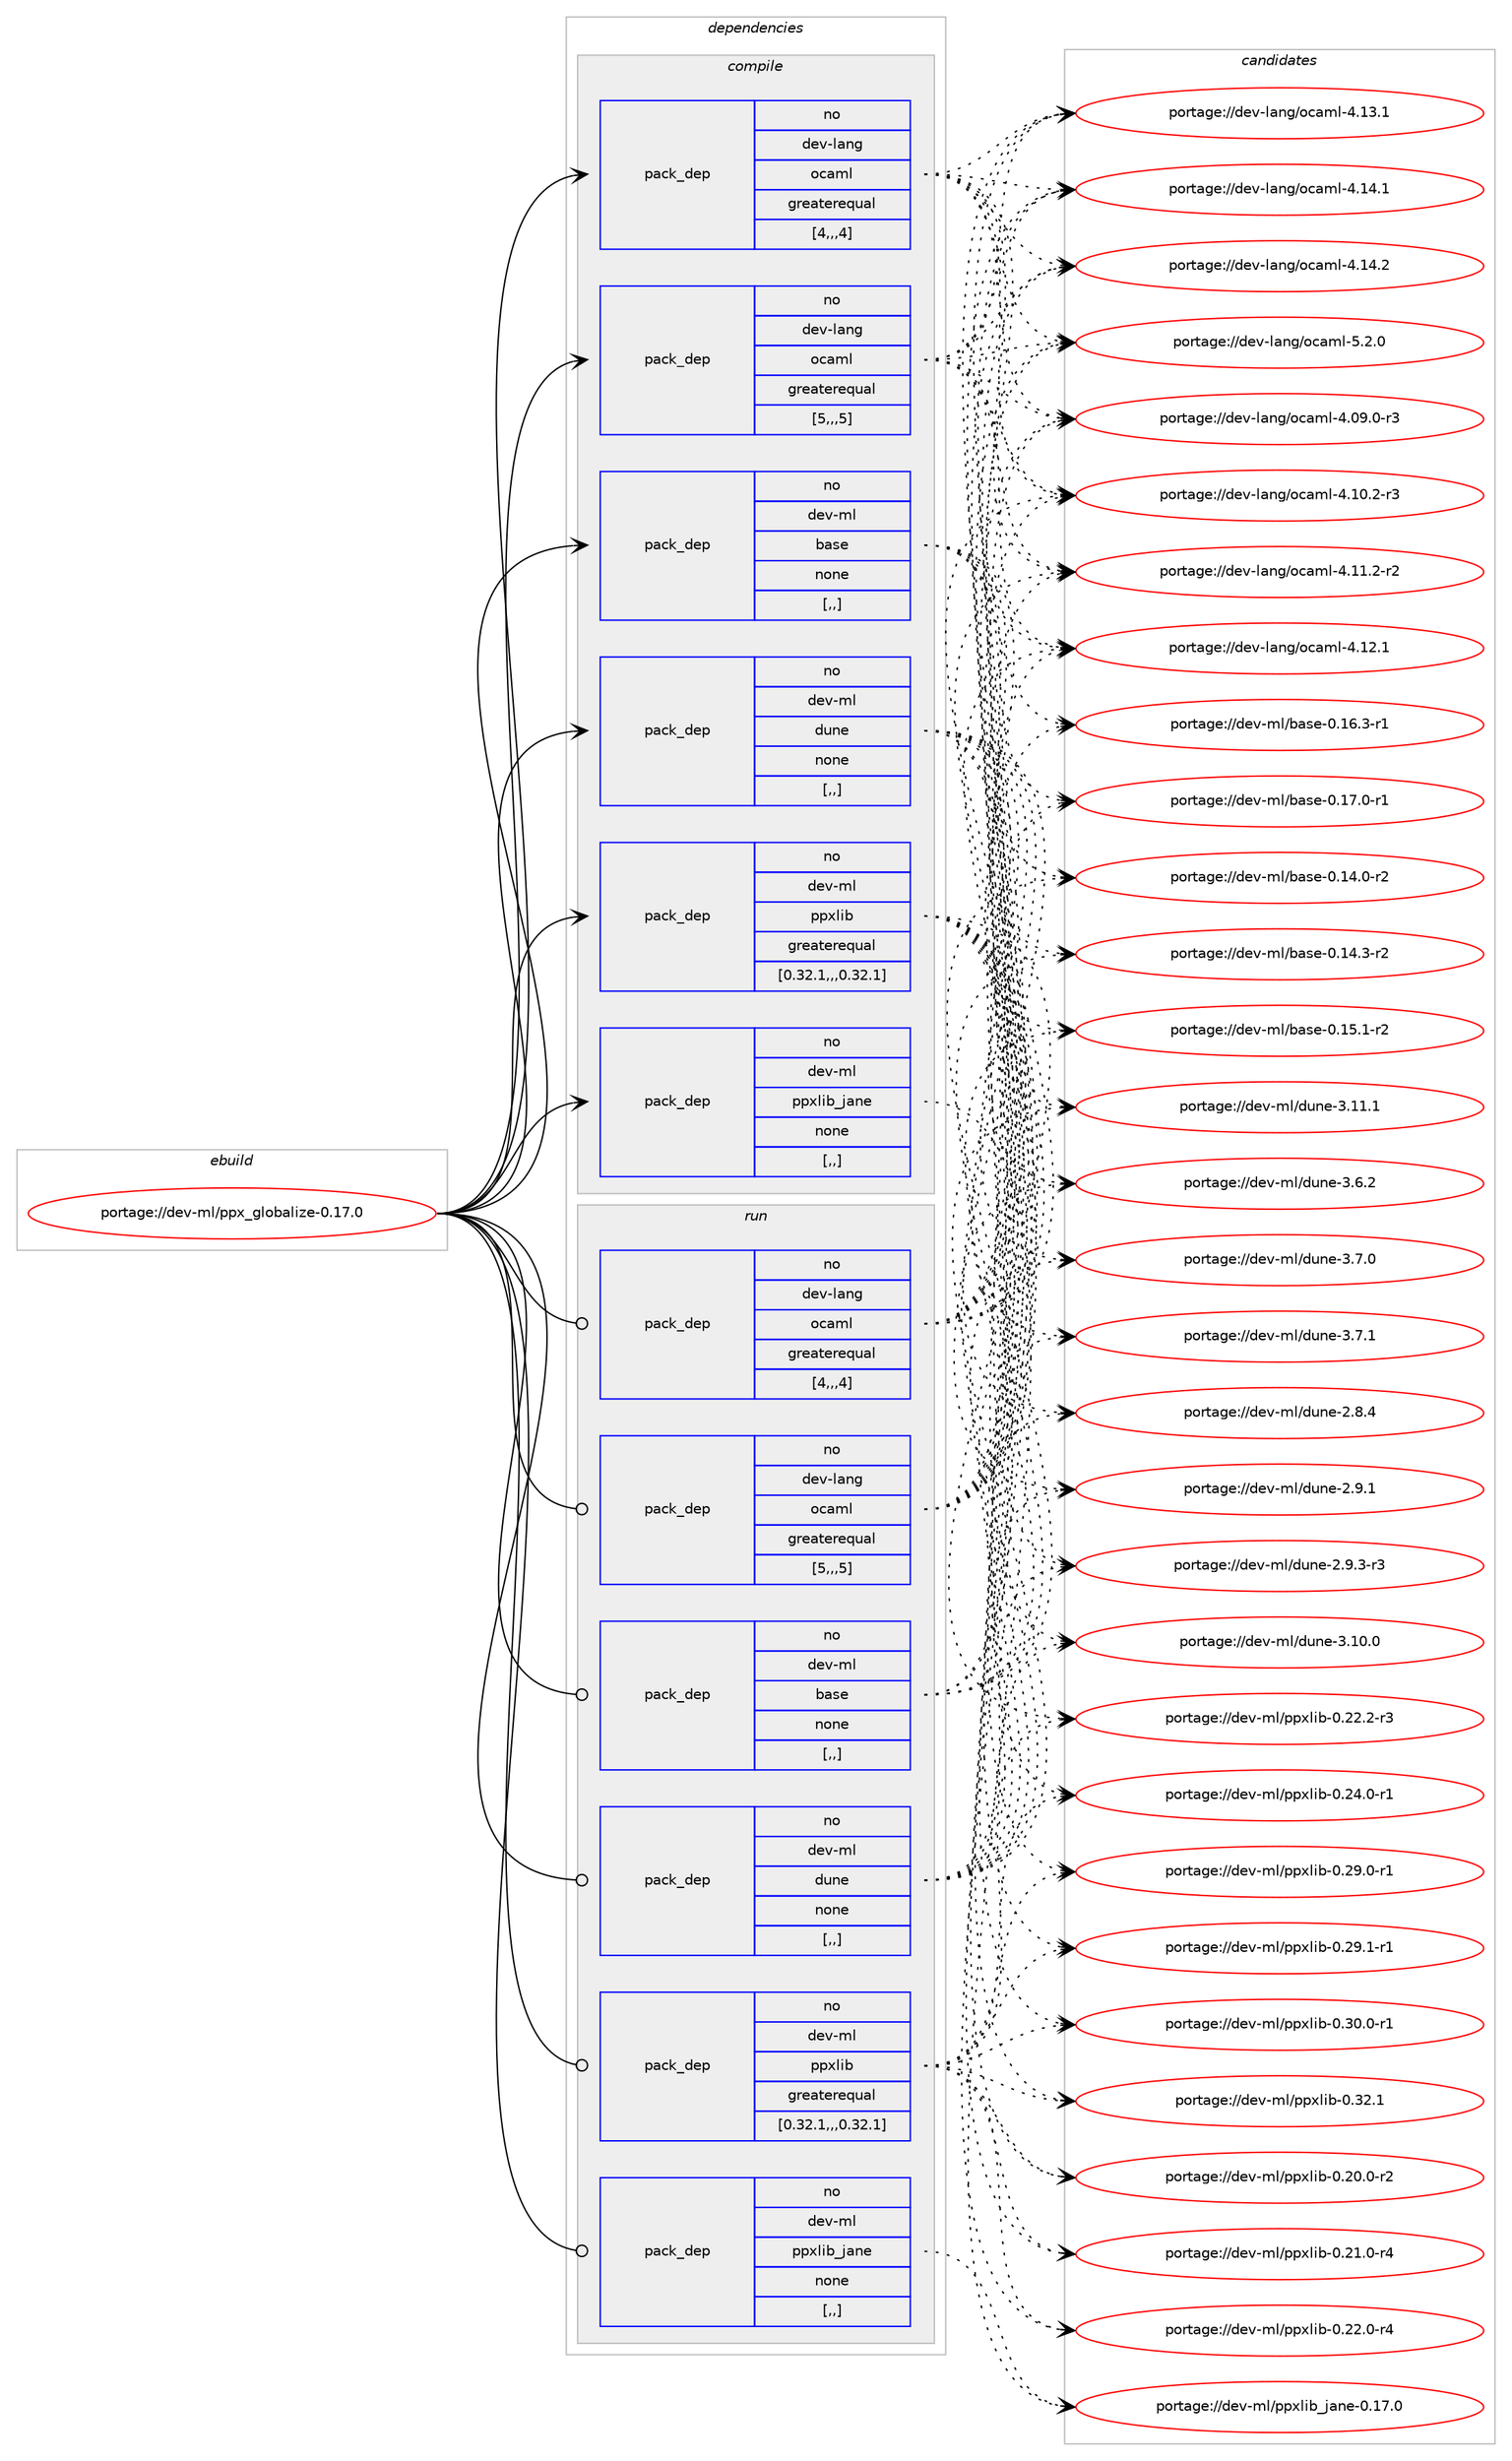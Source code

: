 digraph prolog {

# *************
# Graph options
# *************

newrank=true;
concentrate=true;
compound=true;
graph [rankdir=LR,fontname=Helvetica,fontsize=10,ranksep=1.5];#, ranksep=2.5, nodesep=0.2];
edge  [arrowhead=vee];
node  [fontname=Helvetica,fontsize=10];

# **********
# The ebuild
# **********

subgraph cluster_leftcol {
color=gray;
rank=same;
label=<<i>ebuild</i>>;
id [label="portage://dev-ml/ppx_globalize-0.17.0", color=red, width=4, href="../dev-ml/ppx_globalize-0.17.0.svg"];
}

# ****************
# The dependencies
# ****************

subgraph cluster_midcol {
color=gray;
label=<<i>dependencies</i>>;
subgraph cluster_compile {
fillcolor="#eeeeee";
style=filled;
label=<<i>compile</i>>;
subgraph pack89729 {
dependency119772 [label=<<TABLE BORDER="0" CELLBORDER="1" CELLSPACING="0" CELLPADDING="4" WIDTH="220"><TR><TD ROWSPAN="6" CELLPADDING="30">pack_dep</TD></TR><TR><TD WIDTH="110">no</TD></TR><TR><TD>dev-lang</TD></TR><TR><TD>ocaml</TD></TR><TR><TD>greaterequal</TD></TR><TR><TD>[4,,,4]</TD></TR></TABLE>>, shape=none, color=blue];
}
id:e -> dependency119772:w [weight=20,style="solid",arrowhead="vee"];
subgraph pack89730 {
dependency119773 [label=<<TABLE BORDER="0" CELLBORDER="1" CELLSPACING="0" CELLPADDING="4" WIDTH="220"><TR><TD ROWSPAN="6" CELLPADDING="30">pack_dep</TD></TR><TR><TD WIDTH="110">no</TD></TR><TR><TD>dev-lang</TD></TR><TR><TD>ocaml</TD></TR><TR><TD>greaterequal</TD></TR><TR><TD>[5,,,5]</TD></TR></TABLE>>, shape=none, color=blue];
}
id:e -> dependency119773:w [weight=20,style="solid",arrowhead="vee"];
subgraph pack89731 {
dependency119774 [label=<<TABLE BORDER="0" CELLBORDER="1" CELLSPACING="0" CELLPADDING="4" WIDTH="220"><TR><TD ROWSPAN="6" CELLPADDING="30">pack_dep</TD></TR><TR><TD WIDTH="110">no</TD></TR><TR><TD>dev-ml</TD></TR><TR><TD>base</TD></TR><TR><TD>none</TD></TR><TR><TD>[,,]</TD></TR></TABLE>>, shape=none, color=blue];
}
id:e -> dependency119774:w [weight=20,style="solid",arrowhead="vee"];
subgraph pack89732 {
dependency119775 [label=<<TABLE BORDER="0" CELLBORDER="1" CELLSPACING="0" CELLPADDING="4" WIDTH="220"><TR><TD ROWSPAN="6" CELLPADDING="30">pack_dep</TD></TR><TR><TD WIDTH="110">no</TD></TR><TR><TD>dev-ml</TD></TR><TR><TD>dune</TD></TR><TR><TD>none</TD></TR><TR><TD>[,,]</TD></TR></TABLE>>, shape=none, color=blue];
}
id:e -> dependency119775:w [weight=20,style="solid",arrowhead="vee"];
subgraph pack89733 {
dependency119776 [label=<<TABLE BORDER="0" CELLBORDER="1" CELLSPACING="0" CELLPADDING="4" WIDTH="220"><TR><TD ROWSPAN="6" CELLPADDING="30">pack_dep</TD></TR><TR><TD WIDTH="110">no</TD></TR><TR><TD>dev-ml</TD></TR><TR><TD>ppxlib</TD></TR><TR><TD>greaterequal</TD></TR><TR><TD>[0.32.1,,,0.32.1]</TD></TR></TABLE>>, shape=none, color=blue];
}
id:e -> dependency119776:w [weight=20,style="solid",arrowhead="vee"];
subgraph pack89734 {
dependency119777 [label=<<TABLE BORDER="0" CELLBORDER="1" CELLSPACING="0" CELLPADDING="4" WIDTH="220"><TR><TD ROWSPAN="6" CELLPADDING="30">pack_dep</TD></TR><TR><TD WIDTH="110">no</TD></TR><TR><TD>dev-ml</TD></TR><TR><TD>ppxlib_jane</TD></TR><TR><TD>none</TD></TR><TR><TD>[,,]</TD></TR></TABLE>>, shape=none, color=blue];
}
id:e -> dependency119777:w [weight=20,style="solid",arrowhead="vee"];
}
subgraph cluster_compileandrun {
fillcolor="#eeeeee";
style=filled;
label=<<i>compile and run</i>>;
}
subgraph cluster_run {
fillcolor="#eeeeee";
style=filled;
label=<<i>run</i>>;
subgraph pack89735 {
dependency119778 [label=<<TABLE BORDER="0" CELLBORDER="1" CELLSPACING="0" CELLPADDING="4" WIDTH="220"><TR><TD ROWSPAN="6" CELLPADDING="30">pack_dep</TD></TR><TR><TD WIDTH="110">no</TD></TR><TR><TD>dev-lang</TD></TR><TR><TD>ocaml</TD></TR><TR><TD>greaterequal</TD></TR><TR><TD>[4,,,4]</TD></TR></TABLE>>, shape=none, color=blue];
}
id:e -> dependency119778:w [weight=20,style="solid",arrowhead="odot"];
subgraph pack89736 {
dependency119779 [label=<<TABLE BORDER="0" CELLBORDER="1" CELLSPACING="0" CELLPADDING="4" WIDTH="220"><TR><TD ROWSPAN="6" CELLPADDING="30">pack_dep</TD></TR><TR><TD WIDTH="110">no</TD></TR><TR><TD>dev-lang</TD></TR><TR><TD>ocaml</TD></TR><TR><TD>greaterequal</TD></TR><TR><TD>[5,,,5]</TD></TR></TABLE>>, shape=none, color=blue];
}
id:e -> dependency119779:w [weight=20,style="solid",arrowhead="odot"];
subgraph pack89737 {
dependency119780 [label=<<TABLE BORDER="0" CELLBORDER="1" CELLSPACING="0" CELLPADDING="4" WIDTH="220"><TR><TD ROWSPAN="6" CELLPADDING="30">pack_dep</TD></TR><TR><TD WIDTH="110">no</TD></TR><TR><TD>dev-ml</TD></TR><TR><TD>base</TD></TR><TR><TD>none</TD></TR><TR><TD>[,,]</TD></TR></TABLE>>, shape=none, color=blue];
}
id:e -> dependency119780:w [weight=20,style="solid",arrowhead="odot"];
subgraph pack89738 {
dependency119781 [label=<<TABLE BORDER="0" CELLBORDER="1" CELLSPACING="0" CELLPADDING="4" WIDTH="220"><TR><TD ROWSPAN="6" CELLPADDING="30">pack_dep</TD></TR><TR><TD WIDTH="110">no</TD></TR><TR><TD>dev-ml</TD></TR><TR><TD>dune</TD></TR><TR><TD>none</TD></TR><TR><TD>[,,]</TD></TR></TABLE>>, shape=none, color=blue];
}
id:e -> dependency119781:w [weight=20,style="solid",arrowhead="odot"];
subgraph pack89739 {
dependency119782 [label=<<TABLE BORDER="0" CELLBORDER="1" CELLSPACING="0" CELLPADDING="4" WIDTH="220"><TR><TD ROWSPAN="6" CELLPADDING="30">pack_dep</TD></TR><TR><TD WIDTH="110">no</TD></TR><TR><TD>dev-ml</TD></TR><TR><TD>ppxlib</TD></TR><TR><TD>greaterequal</TD></TR><TR><TD>[0.32.1,,,0.32.1]</TD></TR></TABLE>>, shape=none, color=blue];
}
id:e -> dependency119782:w [weight=20,style="solid",arrowhead="odot"];
subgraph pack89740 {
dependency119783 [label=<<TABLE BORDER="0" CELLBORDER="1" CELLSPACING="0" CELLPADDING="4" WIDTH="220"><TR><TD ROWSPAN="6" CELLPADDING="30">pack_dep</TD></TR><TR><TD WIDTH="110">no</TD></TR><TR><TD>dev-ml</TD></TR><TR><TD>ppxlib_jane</TD></TR><TR><TD>none</TD></TR><TR><TD>[,,]</TD></TR></TABLE>>, shape=none, color=blue];
}
id:e -> dependency119783:w [weight=20,style="solid",arrowhead="odot"];
}
}

# **************
# The candidates
# **************

subgraph cluster_choices {
rank=same;
color=gray;
label=<<i>candidates</i>>;

subgraph choice89729 {
color=black;
nodesep=1;
choice1001011184510897110103471119997109108455246485746484511451 [label="portage://dev-lang/ocaml-4.09.0-r3", color=red, width=4,href="../dev-lang/ocaml-4.09.0-r3.svg"];
choice1001011184510897110103471119997109108455246494846504511451 [label="portage://dev-lang/ocaml-4.10.2-r3", color=red, width=4,href="../dev-lang/ocaml-4.10.2-r3.svg"];
choice1001011184510897110103471119997109108455246494946504511450 [label="portage://dev-lang/ocaml-4.11.2-r2", color=red, width=4,href="../dev-lang/ocaml-4.11.2-r2.svg"];
choice100101118451089711010347111999710910845524649504649 [label="portage://dev-lang/ocaml-4.12.1", color=red, width=4,href="../dev-lang/ocaml-4.12.1.svg"];
choice100101118451089711010347111999710910845524649514649 [label="portage://dev-lang/ocaml-4.13.1", color=red, width=4,href="../dev-lang/ocaml-4.13.1.svg"];
choice100101118451089711010347111999710910845524649524649 [label="portage://dev-lang/ocaml-4.14.1", color=red, width=4,href="../dev-lang/ocaml-4.14.1.svg"];
choice100101118451089711010347111999710910845524649524650 [label="portage://dev-lang/ocaml-4.14.2", color=red, width=4,href="../dev-lang/ocaml-4.14.2.svg"];
choice1001011184510897110103471119997109108455346504648 [label="portage://dev-lang/ocaml-5.2.0", color=red, width=4,href="../dev-lang/ocaml-5.2.0.svg"];
dependency119772:e -> choice1001011184510897110103471119997109108455246485746484511451:w [style=dotted,weight="100"];
dependency119772:e -> choice1001011184510897110103471119997109108455246494846504511451:w [style=dotted,weight="100"];
dependency119772:e -> choice1001011184510897110103471119997109108455246494946504511450:w [style=dotted,weight="100"];
dependency119772:e -> choice100101118451089711010347111999710910845524649504649:w [style=dotted,weight="100"];
dependency119772:e -> choice100101118451089711010347111999710910845524649514649:w [style=dotted,weight="100"];
dependency119772:e -> choice100101118451089711010347111999710910845524649524649:w [style=dotted,weight="100"];
dependency119772:e -> choice100101118451089711010347111999710910845524649524650:w [style=dotted,weight="100"];
dependency119772:e -> choice1001011184510897110103471119997109108455346504648:w [style=dotted,weight="100"];
}
subgraph choice89730 {
color=black;
nodesep=1;
choice1001011184510897110103471119997109108455246485746484511451 [label="portage://dev-lang/ocaml-4.09.0-r3", color=red, width=4,href="../dev-lang/ocaml-4.09.0-r3.svg"];
choice1001011184510897110103471119997109108455246494846504511451 [label="portage://dev-lang/ocaml-4.10.2-r3", color=red, width=4,href="../dev-lang/ocaml-4.10.2-r3.svg"];
choice1001011184510897110103471119997109108455246494946504511450 [label="portage://dev-lang/ocaml-4.11.2-r2", color=red, width=4,href="../dev-lang/ocaml-4.11.2-r2.svg"];
choice100101118451089711010347111999710910845524649504649 [label="portage://dev-lang/ocaml-4.12.1", color=red, width=4,href="../dev-lang/ocaml-4.12.1.svg"];
choice100101118451089711010347111999710910845524649514649 [label="portage://dev-lang/ocaml-4.13.1", color=red, width=4,href="../dev-lang/ocaml-4.13.1.svg"];
choice100101118451089711010347111999710910845524649524649 [label="portage://dev-lang/ocaml-4.14.1", color=red, width=4,href="../dev-lang/ocaml-4.14.1.svg"];
choice100101118451089711010347111999710910845524649524650 [label="portage://dev-lang/ocaml-4.14.2", color=red, width=4,href="../dev-lang/ocaml-4.14.2.svg"];
choice1001011184510897110103471119997109108455346504648 [label="portage://dev-lang/ocaml-5.2.0", color=red, width=4,href="../dev-lang/ocaml-5.2.0.svg"];
dependency119773:e -> choice1001011184510897110103471119997109108455246485746484511451:w [style=dotted,weight="100"];
dependency119773:e -> choice1001011184510897110103471119997109108455246494846504511451:w [style=dotted,weight="100"];
dependency119773:e -> choice1001011184510897110103471119997109108455246494946504511450:w [style=dotted,weight="100"];
dependency119773:e -> choice100101118451089711010347111999710910845524649504649:w [style=dotted,weight="100"];
dependency119773:e -> choice100101118451089711010347111999710910845524649514649:w [style=dotted,weight="100"];
dependency119773:e -> choice100101118451089711010347111999710910845524649524649:w [style=dotted,weight="100"];
dependency119773:e -> choice100101118451089711010347111999710910845524649524650:w [style=dotted,weight="100"];
dependency119773:e -> choice1001011184510897110103471119997109108455346504648:w [style=dotted,weight="100"];
}
subgraph choice89731 {
color=black;
nodesep=1;
choice10010111845109108479897115101454846495246484511450 [label="portage://dev-ml/base-0.14.0-r2", color=red, width=4,href="../dev-ml/base-0.14.0-r2.svg"];
choice10010111845109108479897115101454846495246514511450 [label="portage://dev-ml/base-0.14.3-r2", color=red, width=4,href="../dev-ml/base-0.14.3-r2.svg"];
choice10010111845109108479897115101454846495346494511450 [label="portage://dev-ml/base-0.15.1-r2", color=red, width=4,href="../dev-ml/base-0.15.1-r2.svg"];
choice10010111845109108479897115101454846495446514511449 [label="portage://dev-ml/base-0.16.3-r1", color=red, width=4,href="../dev-ml/base-0.16.3-r1.svg"];
choice10010111845109108479897115101454846495546484511449 [label="portage://dev-ml/base-0.17.0-r1", color=red, width=4,href="../dev-ml/base-0.17.0-r1.svg"];
dependency119774:e -> choice10010111845109108479897115101454846495246484511450:w [style=dotted,weight="100"];
dependency119774:e -> choice10010111845109108479897115101454846495246514511450:w [style=dotted,weight="100"];
dependency119774:e -> choice10010111845109108479897115101454846495346494511450:w [style=dotted,weight="100"];
dependency119774:e -> choice10010111845109108479897115101454846495446514511449:w [style=dotted,weight="100"];
dependency119774:e -> choice10010111845109108479897115101454846495546484511449:w [style=dotted,weight="100"];
}
subgraph choice89732 {
color=black;
nodesep=1;
choice1001011184510910847100117110101455046564652 [label="portage://dev-ml/dune-2.8.4", color=red, width=4,href="../dev-ml/dune-2.8.4.svg"];
choice1001011184510910847100117110101455046574649 [label="portage://dev-ml/dune-2.9.1", color=red, width=4,href="../dev-ml/dune-2.9.1.svg"];
choice10010111845109108471001171101014550465746514511451 [label="portage://dev-ml/dune-2.9.3-r3", color=red, width=4,href="../dev-ml/dune-2.9.3-r3.svg"];
choice100101118451091084710011711010145514649484648 [label="portage://dev-ml/dune-3.10.0", color=red, width=4,href="../dev-ml/dune-3.10.0.svg"];
choice100101118451091084710011711010145514649494649 [label="portage://dev-ml/dune-3.11.1", color=red, width=4,href="../dev-ml/dune-3.11.1.svg"];
choice1001011184510910847100117110101455146544650 [label="portage://dev-ml/dune-3.6.2", color=red, width=4,href="../dev-ml/dune-3.6.2.svg"];
choice1001011184510910847100117110101455146554648 [label="portage://dev-ml/dune-3.7.0", color=red, width=4,href="../dev-ml/dune-3.7.0.svg"];
choice1001011184510910847100117110101455146554649 [label="portage://dev-ml/dune-3.7.1", color=red, width=4,href="../dev-ml/dune-3.7.1.svg"];
dependency119775:e -> choice1001011184510910847100117110101455046564652:w [style=dotted,weight="100"];
dependency119775:e -> choice1001011184510910847100117110101455046574649:w [style=dotted,weight="100"];
dependency119775:e -> choice10010111845109108471001171101014550465746514511451:w [style=dotted,weight="100"];
dependency119775:e -> choice100101118451091084710011711010145514649484648:w [style=dotted,weight="100"];
dependency119775:e -> choice100101118451091084710011711010145514649494649:w [style=dotted,weight="100"];
dependency119775:e -> choice1001011184510910847100117110101455146544650:w [style=dotted,weight="100"];
dependency119775:e -> choice1001011184510910847100117110101455146554648:w [style=dotted,weight="100"];
dependency119775:e -> choice1001011184510910847100117110101455146554649:w [style=dotted,weight="100"];
}
subgraph choice89733 {
color=black;
nodesep=1;
choice100101118451091084711211212010810598454846504846484511450 [label="portage://dev-ml/ppxlib-0.20.0-r2", color=red, width=4,href="../dev-ml/ppxlib-0.20.0-r2.svg"];
choice100101118451091084711211212010810598454846504946484511452 [label="portage://dev-ml/ppxlib-0.21.0-r4", color=red, width=4,href="../dev-ml/ppxlib-0.21.0-r4.svg"];
choice100101118451091084711211212010810598454846505046484511452 [label="portage://dev-ml/ppxlib-0.22.0-r4", color=red, width=4,href="../dev-ml/ppxlib-0.22.0-r4.svg"];
choice100101118451091084711211212010810598454846505046504511451 [label="portage://dev-ml/ppxlib-0.22.2-r3", color=red, width=4,href="../dev-ml/ppxlib-0.22.2-r3.svg"];
choice100101118451091084711211212010810598454846505246484511449 [label="portage://dev-ml/ppxlib-0.24.0-r1", color=red, width=4,href="../dev-ml/ppxlib-0.24.0-r1.svg"];
choice100101118451091084711211212010810598454846505746484511449 [label="portage://dev-ml/ppxlib-0.29.0-r1", color=red, width=4,href="../dev-ml/ppxlib-0.29.0-r1.svg"];
choice100101118451091084711211212010810598454846505746494511449 [label="portage://dev-ml/ppxlib-0.29.1-r1", color=red, width=4,href="../dev-ml/ppxlib-0.29.1-r1.svg"];
choice100101118451091084711211212010810598454846514846484511449 [label="portage://dev-ml/ppxlib-0.30.0-r1", color=red, width=4,href="../dev-ml/ppxlib-0.30.0-r1.svg"];
choice10010111845109108471121121201081059845484651504649 [label="portage://dev-ml/ppxlib-0.32.1", color=red, width=4,href="../dev-ml/ppxlib-0.32.1.svg"];
dependency119776:e -> choice100101118451091084711211212010810598454846504846484511450:w [style=dotted,weight="100"];
dependency119776:e -> choice100101118451091084711211212010810598454846504946484511452:w [style=dotted,weight="100"];
dependency119776:e -> choice100101118451091084711211212010810598454846505046484511452:w [style=dotted,weight="100"];
dependency119776:e -> choice100101118451091084711211212010810598454846505046504511451:w [style=dotted,weight="100"];
dependency119776:e -> choice100101118451091084711211212010810598454846505246484511449:w [style=dotted,weight="100"];
dependency119776:e -> choice100101118451091084711211212010810598454846505746484511449:w [style=dotted,weight="100"];
dependency119776:e -> choice100101118451091084711211212010810598454846505746494511449:w [style=dotted,weight="100"];
dependency119776:e -> choice100101118451091084711211212010810598454846514846484511449:w [style=dotted,weight="100"];
dependency119776:e -> choice10010111845109108471121121201081059845484651504649:w [style=dotted,weight="100"];
}
subgraph choice89734 {
color=black;
nodesep=1;
choice100101118451091084711211212010810598951069711010145484649554648 [label="portage://dev-ml/ppxlib_jane-0.17.0", color=red, width=4,href="../dev-ml/ppxlib_jane-0.17.0.svg"];
dependency119777:e -> choice100101118451091084711211212010810598951069711010145484649554648:w [style=dotted,weight="100"];
}
subgraph choice89735 {
color=black;
nodesep=1;
choice1001011184510897110103471119997109108455246485746484511451 [label="portage://dev-lang/ocaml-4.09.0-r3", color=red, width=4,href="../dev-lang/ocaml-4.09.0-r3.svg"];
choice1001011184510897110103471119997109108455246494846504511451 [label="portage://dev-lang/ocaml-4.10.2-r3", color=red, width=4,href="../dev-lang/ocaml-4.10.2-r3.svg"];
choice1001011184510897110103471119997109108455246494946504511450 [label="portage://dev-lang/ocaml-4.11.2-r2", color=red, width=4,href="../dev-lang/ocaml-4.11.2-r2.svg"];
choice100101118451089711010347111999710910845524649504649 [label="portage://dev-lang/ocaml-4.12.1", color=red, width=4,href="../dev-lang/ocaml-4.12.1.svg"];
choice100101118451089711010347111999710910845524649514649 [label="portage://dev-lang/ocaml-4.13.1", color=red, width=4,href="../dev-lang/ocaml-4.13.1.svg"];
choice100101118451089711010347111999710910845524649524649 [label="portage://dev-lang/ocaml-4.14.1", color=red, width=4,href="../dev-lang/ocaml-4.14.1.svg"];
choice100101118451089711010347111999710910845524649524650 [label="portage://dev-lang/ocaml-4.14.2", color=red, width=4,href="../dev-lang/ocaml-4.14.2.svg"];
choice1001011184510897110103471119997109108455346504648 [label="portage://dev-lang/ocaml-5.2.0", color=red, width=4,href="../dev-lang/ocaml-5.2.0.svg"];
dependency119778:e -> choice1001011184510897110103471119997109108455246485746484511451:w [style=dotted,weight="100"];
dependency119778:e -> choice1001011184510897110103471119997109108455246494846504511451:w [style=dotted,weight="100"];
dependency119778:e -> choice1001011184510897110103471119997109108455246494946504511450:w [style=dotted,weight="100"];
dependency119778:e -> choice100101118451089711010347111999710910845524649504649:w [style=dotted,weight="100"];
dependency119778:e -> choice100101118451089711010347111999710910845524649514649:w [style=dotted,weight="100"];
dependency119778:e -> choice100101118451089711010347111999710910845524649524649:w [style=dotted,weight="100"];
dependency119778:e -> choice100101118451089711010347111999710910845524649524650:w [style=dotted,weight="100"];
dependency119778:e -> choice1001011184510897110103471119997109108455346504648:w [style=dotted,weight="100"];
}
subgraph choice89736 {
color=black;
nodesep=1;
choice1001011184510897110103471119997109108455246485746484511451 [label="portage://dev-lang/ocaml-4.09.0-r3", color=red, width=4,href="../dev-lang/ocaml-4.09.0-r3.svg"];
choice1001011184510897110103471119997109108455246494846504511451 [label="portage://dev-lang/ocaml-4.10.2-r3", color=red, width=4,href="../dev-lang/ocaml-4.10.2-r3.svg"];
choice1001011184510897110103471119997109108455246494946504511450 [label="portage://dev-lang/ocaml-4.11.2-r2", color=red, width=4,href="../dev-lang/ocaml-4.11.2-r2.svg"];
choice100101118451089711010347111999710910845524649504649 [label="portage://dev-lang/ocaml-4.12.1", color=red, width=4,href="../dev-lang/ocaml-4.12.1.svg"];
choice100101118451089711010347111999710910845524649514649 [label="portage://dev-lang/ocaml-4.13.1", color=red, width=4,href="../dev-lang/ocaml-4.13.1.svg"];
choice100101118451089711010347111999710910845524649524649 [label="portage://dev-lang/ocaml-4.14.1", color=red, width=4,href="../dev-lang/ocaml-4.14.1.svg"];
choice100101118451089711010347111999710910845524649524650 [label="portage://dev-lang/ocaml-4.14.2", color=red, width=4,href="../dev-lang/ocaml-4.14.2.svg"];
choice1001011184510897110103471119997109108455346504648 [label="portage://dev-lang/ocaml-5.2.0", color=red, width=4,href="../dev-lang/ocaml-5.2.0.svg"];
dependency119779:e -> choice1001011184510897110103471119997109108455246485746484511451:w [style=dotted,weight="100"];
dependency119779:e -> choice1001011184510897110103471119997109108455246494846504511451:w [style=dotted,weight="100"];
dependency119779:e -> choice1001011184510897110103471119997109108455246494946504511450:w [style=dotted,weight="100"];
dependency119779:e -> choice100101118451089711010347111999710910845524649504649:w [style=dotted,weight="100"];
dependency119779:e -> choice100101118451089711010347111999710910845524649514649:w [style=dotted,weight="100"];
dependency119779:e -> choice100101118451089711010347111999710910845524649524649:w [style=dotted,weight="100"];
dependency119779:e -> choice100101118451089711010347111999710910845524649524650:w [style=dotted,weight="100"];
dependency119779:e -> choice1001011184510897110103471119997109108455346504648:w [style=dotted,weight="100"];
}
subgraph choice89737 {
color=black;
nodesep=1;
choice10010111845109108479897115101454846495246484511450 [label="portage://dev-ml/base-0.14.0-r2", color=red, width=4,href="../dev-ml/base-0.14.0-r2.svg"];
choice10010111845109108479897115101454846495246514511450 [label="portage://dev-ml/base-0.14.3-r2", color=red, width=4,href="../dev-ml/base-0.14.3-r2.svg"];
choice10010111845109108479897115101454846495346494511450 [label="portage://dev-ml/base-0.15.1-r2", color=red, width=4,href="../dev-ml/base-0.15.1-r2.svg"];
choice10010111845109108479897115101454846495446514511449 [label="portage://dev-ml/base-0.16.3-r1", color=red, width=4,href="../dev-ml/base-0.16.3-r1.svg"];
choice10010111845109108479897115101454846495546484511449 [label="portage://dev-ml/base-0.17.0-r1", color=red, width=4,href="../dev-ml/base-0.17.0-r1.svg"];
dependency119780:e -> choice10010111845109108479897115101454846495246484511450:w [style=dotted,weight="100"];
dependency119780:e -> choice10010111845109108479897115101454846495246514511450:w [style=dotted,weight="100"];
dependency119780:e -> choice10010111845109108479897115101454846495346494511450:w [style=dotted,weight="100"];
dependency119780:e -> choice10010111845109108479897115101454846495446514511449:w [style=dotted,weight="100"];
dependency119780:e -> choice10010111845109108479897115101454846495546484511449:w [style=dotted,weight="100"];
}
subgraph choice89738 {
color=black;
nodesep=1;
choice1001011184510910847100117110101455046564652 [label="portage://dev-ml/dune-2.8.4", color=red, width=4,href="../dev-ml/dune-2.8.4.svg"];
choice1001011184510910847100117110101455046574649 [label="portage://dev-ml/dune-2.9.1", color=red, width=4,href="../dev-ml/dune-2.9.1.svg"];
choice10010111845109108471001171101014550465746514511451 [label="portage://dev-ml/dune-2.9.3-r3", color=red, width=4,href="../dev-ml/dune-2.9.3-r3.svg"];
choice100101118451091084710011711010145514649484648 [label="portage://dev-ml/dune-3.10.0", color=red, width=4,href="../dev-ml/dune-3.10.0.svg"];
choice100101118451091084710011711010145514649494649 [label="portage://dev-ml/dune-3.11.1", color=red, width=4,href="../dev-ml/dune-3.11.1.svg"];
choice1001011184510910847100117110101455146544650 [label="portage://dev-ml/dune-3.6.2", color=red, width=4,href="../dev-ml/dune-3.6.2.svg"];
choice1001011184510910847100117110101455146554648 [label="portage://dev-ml/dune-3.7.0", color=red, width=4,href="../dev-ml/dune-3.7.0.svg"];
choice1001011184510910847100117110101455146554649 [label="portage://dev-ml/dune-3.7.1", color=red, width=4,href="../dev-ml/dune-3.7.1.svg"];
dependency119781:e -> choice1001011184510910847100117110101455046564652:w [style=dotted,weight="100"];
dependency119781:e -> choice1001011184510910847100117110101455046574649:w [style=dotted,weight="100"];
dependency119781:e -> choice10010111845109108471001171101014550465746514511451:w [style=dotted,weight="100"];
dependency119781:e -> choice100101118451091084710011711010145514649484648:w [style=dotted,weight="100"];
dependency119781:e -> choice100101118451091084710011711010145514649494649:w [style=dotted,weight="100"];
dependency119781:e -> choice1001011184510910847100117110101455146544650:w [style=dotted,weight="100"];
dependency119781:e -> choice1001011184510910847100117110101455146554648:w [style=dotted,weight="100"];
dependency119781:e -> choice1001011184510910847100117110101455146554649:w [style=dotted,weight="100"];
}
subgraph choice89739 {
color=black;
nodesep=1;
choice100101118451091084711211212010810598454846504846484511450 [label="portage://dev-ml/ppxlib-0.20.0-r2", color=red, width=4,href="../dev-ml/ppxlib-0.20.0-r2.svg"];
choice100101118451091084711211212010810598454846504946484511452 [label="portage://dev-ml/ppxlib-0.21.0-r4", color=red, width=4,href="../dev-ml/ppxlib-0.21.0-r4.svg"];
choice100101118451091084711211212010810598454846505046484511452 [label="portage://dev-ml/ppxlib-0.22.0-r4", color=red, width=4,href="../dev-ml/ppxlib-0.22.0-r4.svg"];
choice100101118451091084711211212010810598454846505046504511451 [label="portage://dev-ml/ppxlib-0.22.2-r3", color=red, width=4,href="../dev-ml/ppxlib-0.22.2-r3.svg"];
choice100101118451091084711211212010810598454846505246484511449 [label="portage://dev-ml/ppxlib-0.24.0-r1", color=red, width=4,href="../dev-ml/ppxlib-0.24.0-r1.svg"];
choice100101118451091084711211212010810598454846505746484511449 [label="portage://dev-ml/ppxlib-0.29.0-r1", color=red, width=4,href="../dev-ml/ppxlib-0.29.0-r1.svg"];
choice100101118451091084711211212010810598454846505746494511449 [label="portage://dev-ml/ppxlib-0.29.1-r1", color=red, width=4,href="../dev-ml/ppxlib-0.29.1-r1.svg"];
choice100101118451091084711211212010810598454846514846484511449 [label="portage://dev-ml/ppxlib-0.30.0-r1", color=red, width=4,href="../dev-ml/ppxlib-0.30.0-r1.svg"];
choice10010111845109108471121121201081059845484651504649 [label="portage://dev-ml/ppxlib-0.32.1", color=red, width=4,href="../dev-ml/ppxlib-0.32.1.svg"];
dependency119782:e -> choice100101118451091084711211212010810598454846504846484511450:w [style=dotted,weight="100"];
dependency119782:e -> choice100101118451091084711211212010810598454846504946484511452:w [style=dotted,weight="100"];
dependency119782:e -> choice100101118451091084711211212010810598454846505046484511452:w [style=dotted,weight="100"];
dependency119782:e -> choice100101118451091084711211212010810598454846505046504511451:w [style=dotted,weight="100"];
dependency119782:e -> choice100101118451091084711211212010810598454846505246484511449:w [style=dotted,weight="100"];
dependency119782:e -> choice100101118451091084711211212010810598454846505746484511449:w [style=dotted,weight="100"];
dependency119782:e -> choice100101118451091084711211212010810598454846505746494511449:w [style=dotted,weight="100"];
dependency119782:e -> choice100101118451091084711211212010810598454846514846484511449:w [style=dotted,weight="100"];
dependency119782:e -> choice10010111845109108471121121201081059845484651504649:w [style=dotted,weight="100"];
}
subgraph choice89740 {
color=black;
nodesep=1;
choice100101118451091084711211212010810598951069711010145484649554648 [label="portage://dev-ml/ppxlib_jane-0.17.0", color=red, width=4,href="../dev-ml/ppxlib_jane-0.17.0.svg"];
dependency119783:e -> choice100101118451091084711211212010810598951069711010145484649554648:w [style=dotted,weight="100"];
}
}

}

